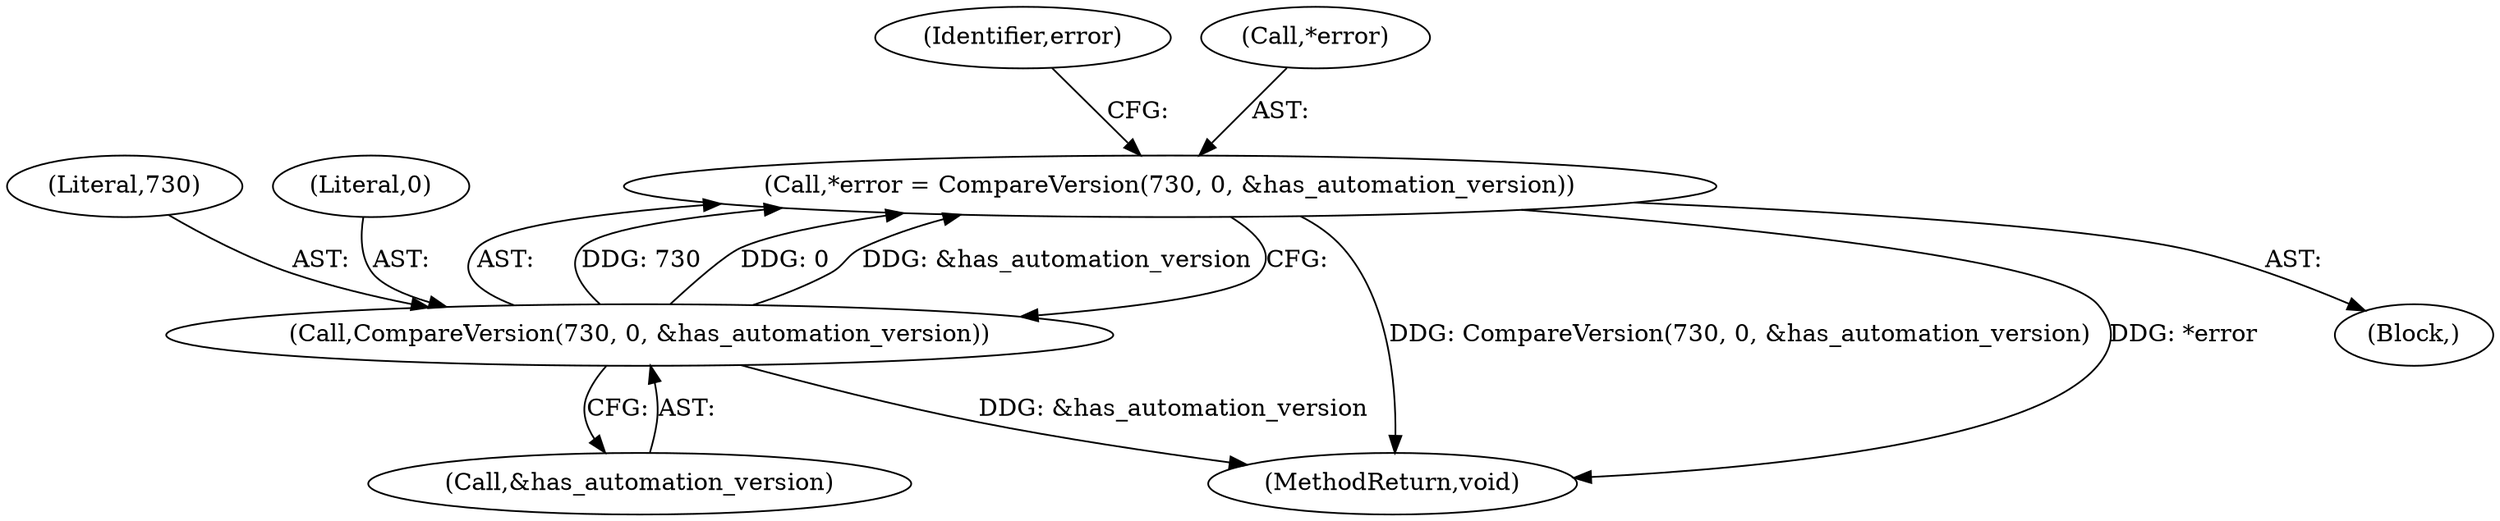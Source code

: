 digraph "0_Chrome_4ab22cfc619ee8ff17a8c50e289ec3b30731ceba_0@pointer" {
"1000176" [label="(Call,*error = CompareVersion(730, 0, &has_automation_version))"];
"1000179" [label="(Call,CompareVersion(730, 0, &has_automation_version))"];
"1000180" [label="(Literal,730)"];
"1000186" [label="(Identifier,error)"];
"1000179" [label="(Call,CompareVersion(730, 0, &has_automation_version))"];
"1000108" [label="(Block,)"];
"1000229" [label="(MethodReturn,void)"];
"1000176" [label="(Call,*error = CompareVersion(730, 0, &has_automation_version))"];
"1000177" [label="(Call,*error)"];
"1000181" [label="(Literal,0)"];
"1000182" [label="(Call,&has_automation_version)"];
"1000176" -> "1000108"  [label="AST: "];
"1000176" -> "1000179"  [label="CFG: "];
"1000177" -> "1000176"  [label="AST: "];
"1000179" -> "1000176"  [label="AST: "];
"1000186" -> "1000176"  [label="CFG: "];
"1000176" -> "1000229"  [label="DDG: CompareVersion(730, 0, &has_automation_version)"];
"1000176" -> "1000229"  [label="DDG: *error"];
"1000179" -> "1000176"  [label="DDG: 730"];
"1000179" -> "1000176"  [label="DDG: 0"];
"1000179" -> "1000176"  [label="DDG: &has_automation_version"];
"1000179" -> "1000182"  [label="CFG: "];
"1000180" -> "1000179"  [label="AST: "];
"1000181" -> "1000179"  [label="AST: "];
"1000182" -> "1000179"  [label="AST: "];
"1000179" -> "1000229"  [label="DDG: &has_automation_version"];
}
